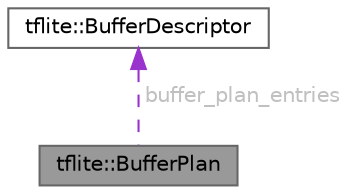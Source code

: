 digraph "tflite::BufferPlan"
{
 // LATEX_PDF_SIZE
  bgcolor="transparent";
  edge [fontname=Helvetica,fontsize=10,labelfontname=Helvetica,labelfontsize=10];
  node [fontname=Helvetica,fontsize=10,shape=box,height=0.2,width=0.4];
  Node1 [id="Node000001",label="tflite::BufferPlan",height=0.2,width=0.4,color="gray40", fillcolor="grey60", style="filled", fontcolor="black",tooltip=" "];
  Node2 -> Node1 [id="edge2_Node000001_Node000002",dir="back",color="darkorchid3",style="dashed",tooltip=" ",label=" buffer_plan_entries",fontcolor="grey" ];
  Node2 [id="Node000002",label="tflite::BufferDescriptor",height=0.2,width=0.4,color="gray40", fillcolor="white", style="filled",URL="$structtflite_1_1_buffer_descriptor.html",tooltip=" "];
}
